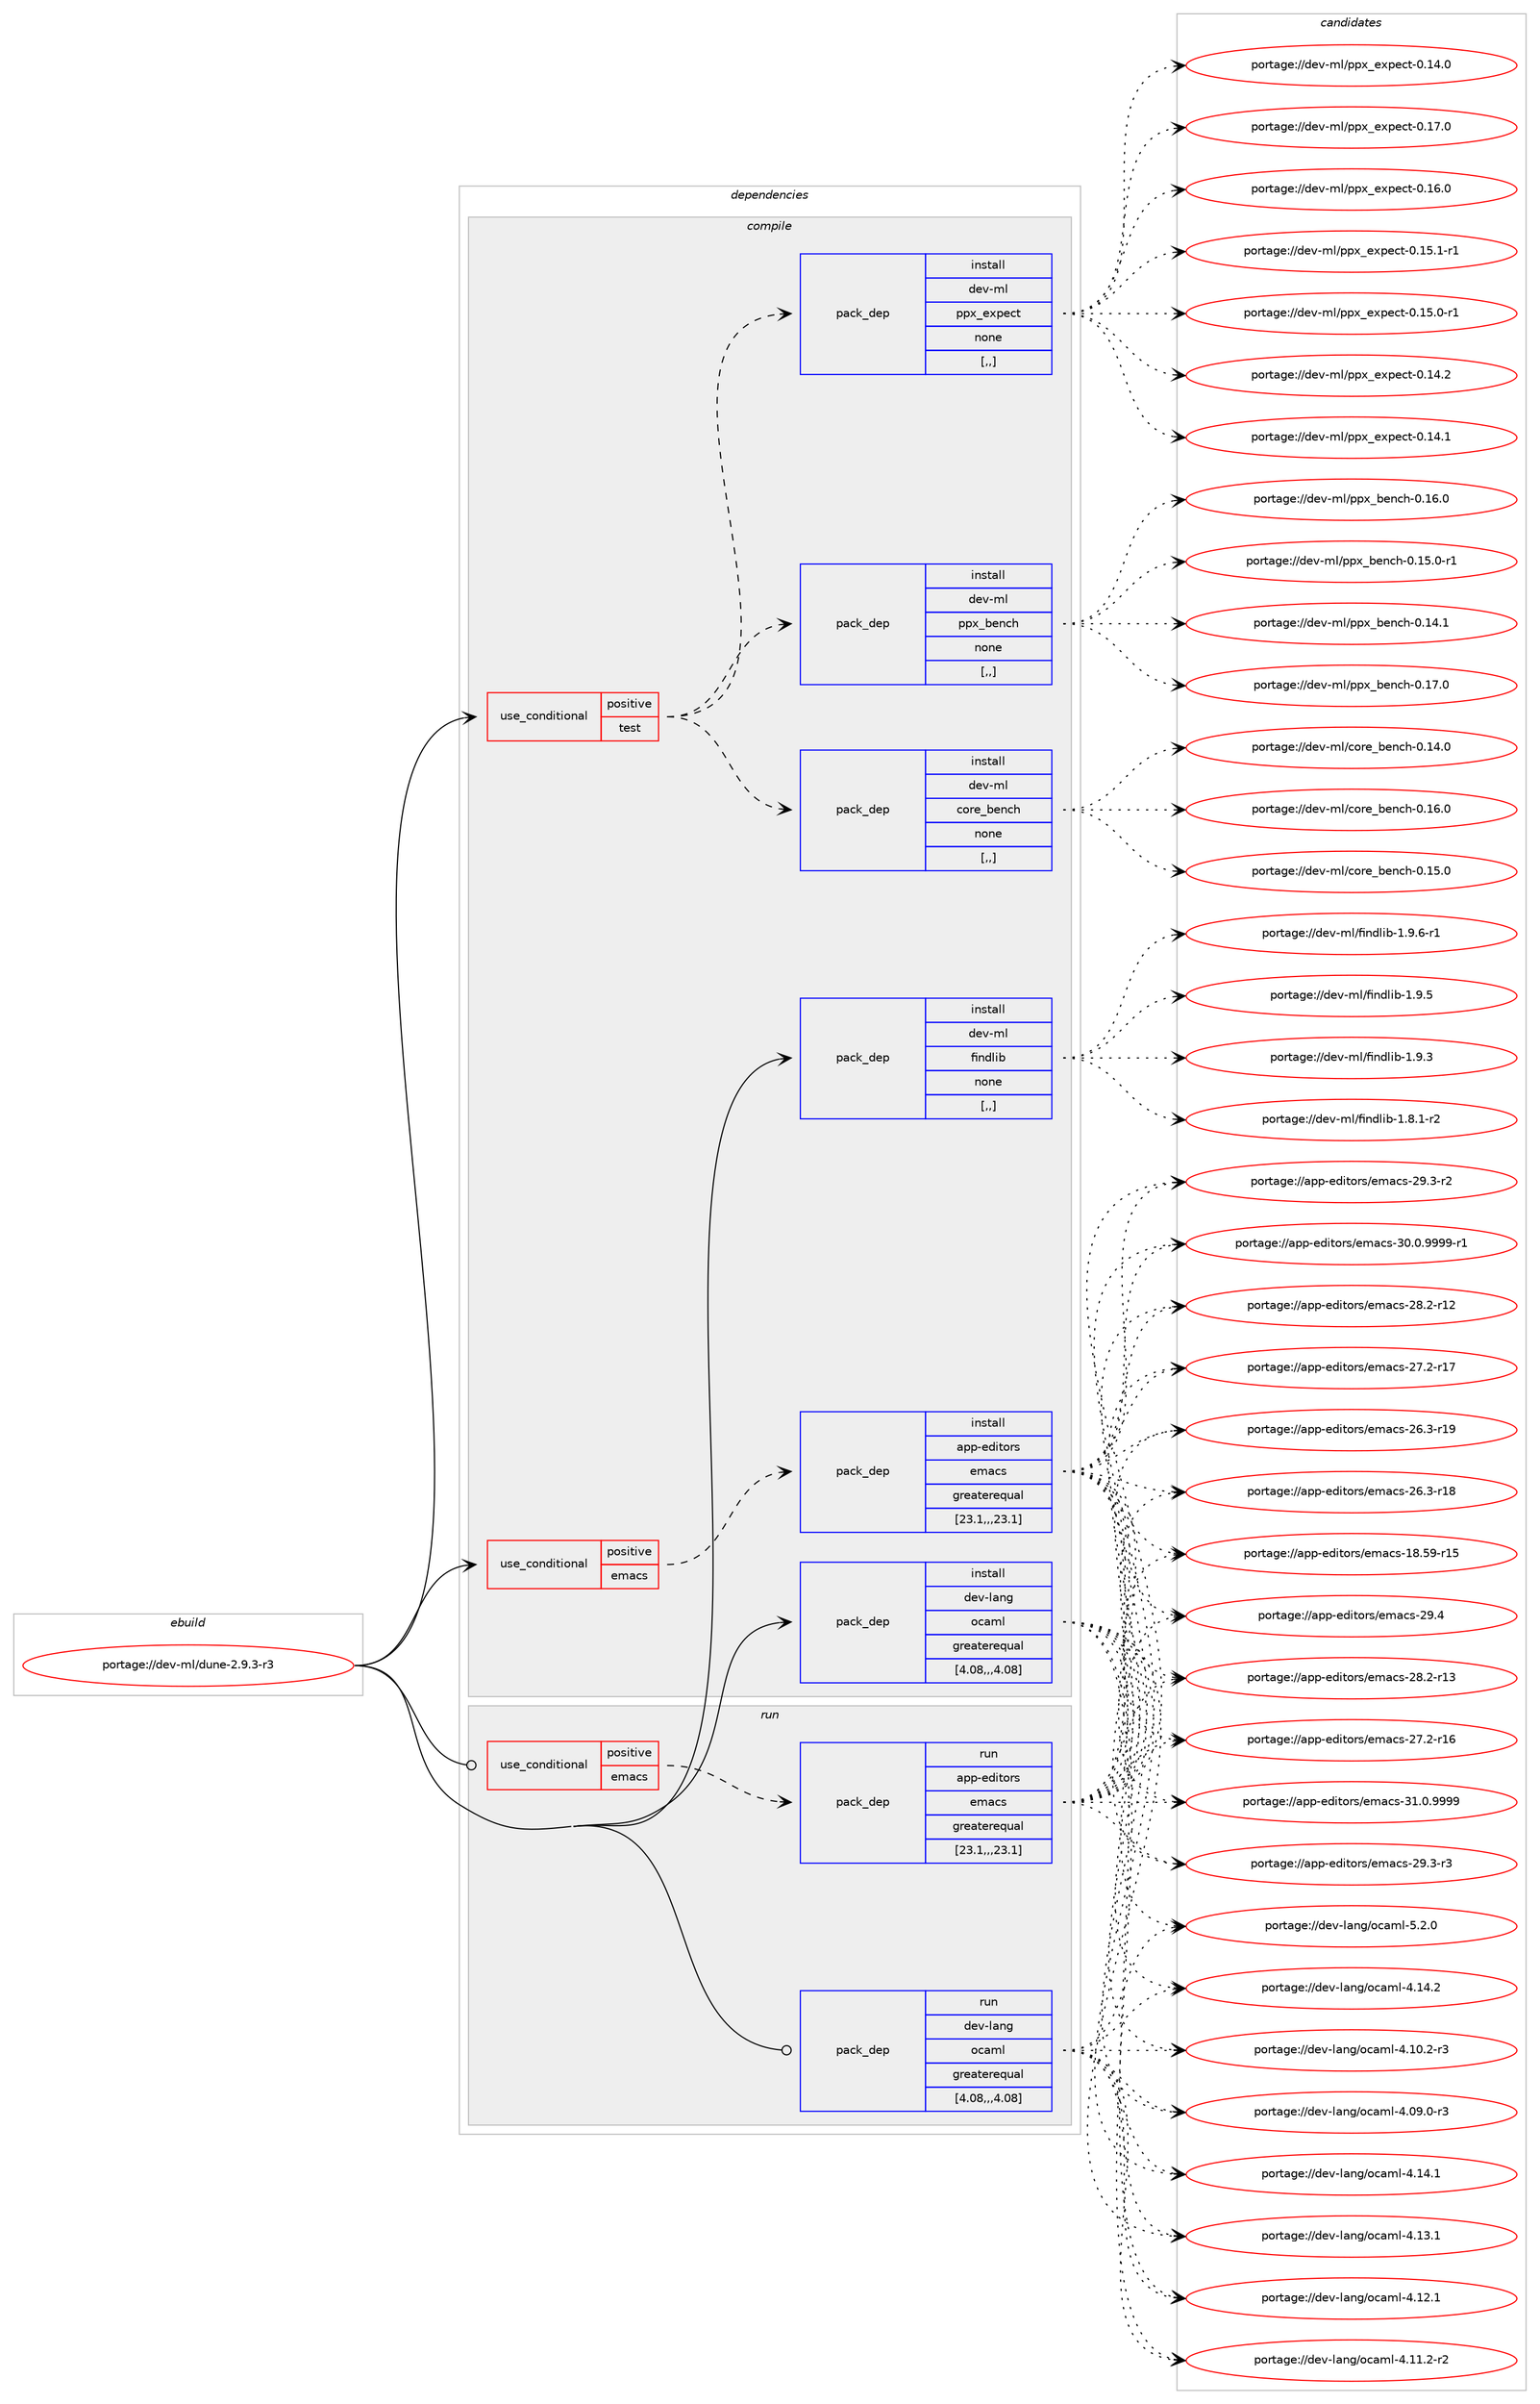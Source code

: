 digraph prolog {

# *************
# Graph options
# *************

newrank=true;
concentrate=true;
compound=true;
graph [rankdir=LR,fontname=Helvetica,fontsize=10,ranksep=1.5];#, ranksep=2.5, nodesep=0.2];
edge  [arrowhead=vee];
node  [fontname=Helvetica,fontsize=10];

# **********
# The ebuild
# **********

subgraph cluster_leftcol {
color=gray;
label=<<i>ebuild</i>>;
id [label="portage://dev-ml/dune-2.9.3-r3", color=red, width=4, href="../dev-ml/dune-2.9.3-r3.svg"];
}

# ****************
# The dependencies
# ****************

subgraph cluster_midcol {
color=gray;
label=<<i>dependencies</i>>;
subgraph cluster_compile {
fillcolor="#eeeeee";
style=filled;
label=<<i>compile</i>>;
subgraph cond29319 {
dependency119010 [label=<<TABLE BORDER="0" CELLBORDER="1" CELLSPACING="0" CELLPADDING="4"><TR><TD ROWSPAN="3" CELLPADDING="10">use_conditional</TD></TR><TR><TD>positive</TD></TR><TR><TD>emacs</TD></TR></TABLE>>, shape=none, color=red];
subgraph pack88492 {
dependency119011 [label=<<TABLE BORDER="0" CELLBORDER="1" CELLSPACING="0" CELLPADDING="4" WIDTH="220"><TR><TD ROWSPAN="6" CELLPADDING="30">pack_dep</TD></TR><TR><TD WIDTH="110">install</TD></TR><TR><TD>app-editors</TD></TR><TR><TD>emacs</TD></TR><TR><TD>greaterequal</TD></TR><TR><TD>[23.1,,,23.1]</TD></TR></TABLE>>, shape=none, color=blue];
}
dependency119010:e -> dependency119011:w [weight=20,style="dashed",arrowhead="vee"];
}
id:e -> dependency119010:w [weight=20,style="solid",arrowhead="vee"];
subgraph cond29320 {
dependency119012 [label=<<TABLE BORDER="0" CELLBORDER="1" CELLSPACING="0" CELLPADDING="4"><TR><TD ROWSPAN="3" CELLPADDING="10">use_conditional</TD></TR><TR><TD>positive</TD></TR><TR><TD>test</TD></TR></TABLE>>, shape=none, color=red];
subgraph pack88493 {
dependency119013 [label=<<TABLE BORDER="0" CELLBORDER="1" CELLSPACING="0" CELLPADDING="4" WIDTH="220"><TR><TD ROWSPAN="6" CELLPADDING="30">pack_dep</TD></TR><TR><TD WIDTH="110">install</TD></TR><TR><TD>dev-ml</TD></TR><TR><TD>core_bench</TD></TR><TR><TD>none</TD></TR><TR><TD>[,,]</TD></TR></TABLE>>, shape=none, color=blue];
}
dependency119012:e -> dependency119013:w [weight=20,style="dashed",arrowhead="vee"];
subgraph pack88494 {
dependency119014 [label=<<TABLE BORDER="0" CELLBORDER="1" CELLSPACING="0" CELLPADDING="4" WIDTH="220"><TR><TD ROWSPAN="6" CELLPADDING="30">pack_dep</TD></TR><TR><TD WIDTH="110">install</TD></TR><TR><TD>dev-ml</TD></TR><TR><TD>ppx_bench</TD></TR><TR><TD>none</TD></TR><TR><TD>[,,]</TD></TR></TABLE>>, shape=none, color=blue];
}
dependency119012:e -> dependency119014:w [weight=20,style="dashed",arrowhead="vee"];
subgraph pack88495 {
dependency119015 [label=<<TABLE BORDER="0" CELLBORDER="1" CELLSPACING="0" CELLPADDING="4" WIDTH="220"><TR><TD ROWSPAN="6" CELLPADDING="30">pack_dep</TD></TR><TR><TD WIDTH="110">install</TD></TR><TR><TD>dev-ml</TD></TR><TR><TD>ppx_expect</TD></TR><TR><TD>none</TD></TR><TR><TD>[,,]</TD></TR></TABLE>>, shape=none, color=blue];
}
dependency119012:e -> dependency119015:w [weight=20,style="dashed",arrowhead="vee"];
}
id:e -> dependency119012:w [weight=20,style="solid",arrowhead="vee"];
subgraph pack88496 {
dependency119016 [label=<<TABLE BORDER="0" CELLBORDER="1" CELLSPACING="0" CELLPADDING="4" WIDTH="220"><TR><TD ROWSPAN="6" CELLPADDING="30">pack_dep</TD></TR><TR><TD WIDTH="110">install</TD></TR><TR><TD>dev-lang</TD></TR><TR><TD>ocaml</TD></TR><TR><TD>greaterequal</TD></TR><TR><TD>[4.08,,,4.08]</TD></TR></TABLE>>, shape=none, color=blue];
}
id:e -> dependency119016:w [weight=20,style="solid",arrowhead="vee"];
subgraph pack88497 {
dependency119017 [label=<<TABLE BORDER="0" CELLBORDER="1" CELLSPACING="0" CELLPADDING="4" WIDTH="220"><TR><TD ROWSPAN="6" CELLPADDING="30">pack_dep</TD></TR><TR><TD WIDTH="110">install</TD></TR><TR><TD>dev-ml</TD></TR><TR><TD>findlib</TD></TR><TR><TD>none</TD></TR><TR><TD>[,,]</TD></TR></TABLE>>, shape=none, color=blue];
}
id:e -> dependency119017:w [weight=20,style="solid",arrowhead="vee"];
}
subgraph cluster_compileandrun {
fillcolor="#eeeeee";
style=filled;
label=<<i>compile and run</i>>;
}
subgraph cluster_run {
fillcolor="#eeeeee";
style=filled;
label=<<i>run</i>>;
subgraph cond29321 {
dependency119018 [label=<<TABLE BORDER="0" CELLBORDER="1" CELLSPACING="0" CELLPADDING="4"><TR><TD ROWSPAN="3" CELLPADDING="10">use_conditional</TD></TR><TR><TD>positive</TD></TR><TR><TD>emacs</TD></TR></TABLE>>, shape=none, color=red];
subgraph pack88498 {
dependency119019 [label=<<TABLE BORDER="0" CELLBORDER="1" CELLSPACING="0" CELLPADDING="4" WIDTH="220"><TR><TD ROWSPAN="6" CELLPADDING="30">pack_dep</TD></TR><TR><TD WIDTH="110">run</TD></TR><TR><TD>app-editors</TD></TR><TR><TD>emacs</TD></TR><TR><TD>greaterequal</TD></TR><TR><TD>[23.1,,,23.1]</TD></TR></TABLE>>, shape=none, color=blue];
}
dependency119018:e -> dependency119019:w [weight=20,style="dashed",arrowhead="vee"];
}
id:e -> dependency119018:w [weight=20,style="solid",arrowhead="odot"];
subgraph pack88499 {
dependency119020 [label=<<TABLE BORDER="0" CELLBORDER="1" CELLSPACING="0" CELLPADDING="4" WIDTH="220"><TR><TD ROWSPAN="6" CELLPADDING="30">pack_dep</TD></TR><TR><TD WIDTH="110">run</TD></TR><TR><TD>dev-lang</TD></TR><TR><TD>ocaml</TD></TR><TR><TD>greaterequal</TD></TR><TR><TD>[4.08,,,4.08]</TD></TR></TABLE>>, shape=none, color=blue];
}
id:e -> dependency119020:w [weight=20,style="solid",arrowhead="odot"];
}
}

# **************
# The candidates
# **************

subgraph cluster_choices {
rank=same;
color=gray;
label=<<i>candidates</i>>;

subgraph choice88492 {
color=black;
nodesep=1;
choice971121124510110010511611111411547101109979911545514946484657575757 [label="portage://app-editors/emacs-31.0.9999", color=red, width=4,href="../app-editors/emacs-31.0.9999.svg"];
choice9711211245101100105116111114115471011099799115455148464846575757574511449 [label="portage://app-editors/emacs-30.0.9999-r1", color=red, width=4,href="../app-editors/emacs-30.0.9999-r1.svg"];
choice97112112451011001051161111141154710110997991154550574652 [label="portage://app-editors/emacs-29.4", color=red, width=4,href="../app-editors/emacs-29.4.svg"];
choice971121124510110010511611111411547101109979911545505746514511451 [label="portage://app-editors/emacs-29.3-r3", color=red, width=4,href="../app-editors/emacs-29.3-r3.svg"];
choice971121124510110010511611111411547101109979911545505746514511450 [label="portage://app-editors/emacs-29.3-r2", color=red, width=4,href="../app-editors/emacs-29.3-r2.svg"];
choice97112112451011001051161111141154710110997991154550564650451144951 [label="portage://app-editors/emacs-28.2-r13", color=red, width=4,href="../app-editors/emacs-28.2-r13.svg"];
choice97112112451011001051161111141154710110997991154550564650451144950 [label="portage://app-editors/emacs-28.2-r12", color=red, width=4,href="../app-editors/emacs-28.2-r12.svg"];
choice97112112451011001051161111141154710110997991154550554650451144955 [label="portage://app-editors/emacs-27.2-r17", color=red, width=4,href="../app-editors/emacs-27.2-r17.svg"];
choice97112112451011001051161111141154710110997991154550554650451144954 [label="portage://app-editors/emacs-27.2-r16", color=red, width=4,href="../app-editors/emacs-27.2-r16.svg"];
choice97112112451011001051161111141154710110997991154550544651451144957 [label="portage://app-editors/emacs-26.3-r19", color=red, width=4,href="../app-editors/emacs-26.3-r19.svg"];
choice97112112451011001051161111141154710110997991154550544651451144956 [label="portage://app-editors/emacs-26.3-r18", color=red, width=4,href="../app-editors/emacs-26.3-r18.svg"];
choice9711211245101100105116111114115471011099799115454956465357451144953 [label="portage://app-editors/emacs-18.59-r15", color=red, width=4,href="../app-editors/emacs-18.59-r15.svg"];
dependency119011:e -> choice971121124510110010511611111411547101109979911545514946484657575757:w [style=dotted,weight="100"];
dependency119011:e -> choice9711211245101100105116111114115471011099799115455148464846575757574511449:w [style=dotted,weight="100"];
dependency119011:e -> choice97112112451011001051161111141154710110997991154550574652:w [style=dotted,weight="100"];
dependency119011:e -> choice971121124510110010511611111411547101109979911545505746514511451:w [style=dotted,weight="100"];
dependency119011:e -> choice971121124510110010511611111411547101109979911545505746514511450:w [style=dotted,weight="100"];
dependency119011:e -> choice97112112451011001051161111141154710110997991154550564650451144951:w [style=dotted,weight="100"];
dependency119011:e -> choice97112112451011001051161111141154710110997991154550564650451144950:w [style=dotted,weight="100"];
dependency119011:e -> choice97112112451011001051161111141154710110997991154550554650451144955:w [style=dotted,weight="100"];
dependency119011:e -> choice97112112451011001051161111141154710110997991154550554650451144954:w [style=dotted,weight="100"];
dependency119011:e -> choice97112112451011001051161111141154710110997991154550544651451144957:w [style=dotted,weight="100"];
dependency119011:e -> choice97112112451011001051161111141154710110997991154550544651451144956:w [style=dotted,weight="100"];
dependency119011:e -> choice9711211245101100105116111114115471011099799115454956465357451144953:w [style=dotted,weight="100"];
}
subgraph choice88493 {
color=black;
nodesep=1;
choice10010111845109108479911111410195981011109910445484649544648 [label="portage://dev-ml/core_bench-0.16.0", color=red, width=4,href="../dev-ml/core_bench-0.16.0.svg"];
choice10010111845109108479911111410195981011109910445484649534648 [label="portage://dev-ml/core_bench-0.15.0", color=red, width=4,href="../dev-ml/core_bench-0.15.0.svg"];
choice10010111845109108479911111410195981011109910445484649524648 [label="portage://dev-ml/core_bench-0.14.0", color=red, width=4,href="../dev-ml/core_bench-0.14.0.svg"];
dependency119013:e -> choice10010111845109108479911111410195981011109910445484649544648:w [style=dotted,weight="100"];
dependency119013:e -> choice10010111845109108479911111410195981011109910445484649534648:w [style=dotted,weight="100"];
dependency119013:e -> choice10010111845109108479911111410195981011109910445484649524648:w [style=dotted,weight="100"];
}
subgraph choice88494 {
color=black;
nodesep=1;
choice100101118451091084711211212095981011109910445484649554648 [label="portage://dev-ml/ppx_bench-0.17.0", color=red, width=4,href="../dev-ml/ppx_bench-0.17.0.svg"];
choice100101118451091084711211212095981011109910445484649544648 [label="portage://dev-ml/ppx_bench-0.16.0", color=red, width=4,href="../dev-ml/ppx_bench-0.16.0.svg"];
choice1001011184510910847112112120959810111099104454846495346484511449 [label="portage://dev-ml/ppx_bench-0.15.0-r1", color=red, width=4,href="../dev-ml/ppx_bench-0.15.0-r1.svg"];
choice100101118451091084711211212095981011109910445484649524649 [label="portage://dev-ml/ppx_bench-0.14.1", color=red, width=4,href="../dev-ml/ppx_bench-0.14.1.svg"];
dependency119014:e -> choice100101118451091084711211212095981011109910445484649554648:w [style=dotted,weight="100"];
dependency119014:e -> choice100101118451091084711211212095981011109910445484649544648:w [style=dotted,weight="100"];
dependency119014:e -> choice1001011184510910847112112120959810111099104454846495346484511449:w [style=dotted,weight="100"];
dependency119014:e -> choice100101118451091084711211212095981011109910445484649524649:w [style=dotted,weight="100"];
}
subgraph choice88495 {
color=black;
nodesep=1;
choice1001011184510910847112112120951011201121019911645484649554648 [label="portage://dev-ml/ppx_expect-0.17.0", color=red, width=4,href="../dev-ml/ppx_expect-0.17.0.svg"];
choice1001011184510910847112112120951011201121019911645484649544648 [label="portage://dev-ml/ppx_expect-0.16.0", color=red, width=4,href="../dev-ml/ppx_expect-0.16.0.svg"];
choice10010111845109108471121121209510112011210199116454846495346494511449 [label="portage://dev-ml/ppx_expect-0.15.1-r1", color=red, width=4,href="../dev-ml/ppx_expect-0.15.1-r1.svg"];
choice10010111845109108471121121209510112011210199116454846495346484511449 [label="portage://dev-ml/ppx_expect-0.15.0-r1", color=red, width=4,href="../dev-ml/ppx_expect-0.15.0-r1.svg"];
choice1001011184510910847112112120951011201121019911645484649524650 [label="portage://dev-ml/ppx_expect-0.14.2", color=red, width=4,href="../dev-ml/ppx_expect-0.14.2.svg"];
choice1001011184510910847112112120951011201121019911645484649524649 [label="portage://dev-ml/ppx_expect-0.14.1", color=red, width=4,href="../dev-ml/ppx_expect-0.14.1.svg"];
choice1001011184510910847112112120951011201121019911645484649524648 [label="portage://dev-ml/ppx_expect-0.14.0", color=red, width=4,href="../dev-ml/ppx_expect-0.14.0.svg"];
dependency119015:e -> choice1001011184510910847112112120951011201121019911645484649554648:w [style=dotted,weight="100"];
dependency119015:e -> choice1001011184510910847112112120951011201121019911645484649544648:w [style=dotted,weight="100"];
dependency119015:e -> choice10010111845109108471121121209510112011210199116454846495346494511449:w [style=dotted,weight="100"];
dependency119015:e -> choice10010111845109108471121121209510112011210199116454846495346484511449:w [style=dotted,weight="100"];
dependency119015:e -> choice1001011184510910847112112120951011201121019911645484649524650:w [style=dotted,weight="100"];
dependency119015:e -> choice1001011184510910847112112120951011201121019911645484649524649:w [style=dotted,weight="100"];
dependency119015:e -> choice1001011184510910847112112120951011201121019911645484649524648:w [style=dotted,weight="100"];
}
subgraph choice88496 {
color=black;
nodesep=1;
choice1001011184510897110103471119997109108455346504648 [label="portage://dev-lang/ocaml-5.2.0", color=red, width=4,href="../dev-lang/ocaml-5.2.0.svg"];
choice100101118451089711010347111999710910845524649524650 [label="portage://dev-lang/ocaml-4.14.2", color=red, width=4,href="../dev-lang/ocaml-4.14.2.svg"];
choice100101118451089711010347111999710910845524649524649 [label="portage://dev-lang/ocaml-4.14.1", color=red, width=4,href="../dev-lang/ocaml-4.14.1.svg"];
choice100101118451089711010347111999710910845524649514649 [label="portage://dev-lang/ocaml-4.13.1", color=red, width=4,href="../dev-lang/ocaml-4.13.1.svg"];
choice100101118451089711010347111999710910845524649504649 [label="portage://dev-lang/ocaml-4.12.1", color=red, width=4,href="../dev-lang/ocaml-4.12.1.svg"];
choice1001011184510897110103471119997109108455246494946504511450 [label="portage://dev-lang/ocaml-4.11.2-r2", color=red, width=4,href="../dev-lang/ocaml-4.11.2-r2.svg"];
choice1001011184510897110103471119997109108455246494846504511451 [label="portage://dev-lang/ocaml-4.10.2-r3", color=red, width=4,href="../dev-lang/ocaml-4.10.2-r3.svg"];
choice1001011184510897110103471119997109108455246485746484511451 [label="portage://dev-lang/ocaml-4.09.0-r3", color=red, width=4,href="../dev-lang/ocaml-4.09.0-r3.svg"];
dependency119016:e -> choice1001011184510897110103471119997109108455346504648:w [style=dotted,weight="100"];
dependency119016:e -> choice100101118451089711010347111999710910845524649524650:w [style=dotted,weight="100"];
dependency119016:e -> choice100101118451089711010347111999710910845524649524649:w [style=dotted,weight="100"];
dependency119016:e -> choice100101118451089711010347111999710910845524649514649:w [style=dotted,weight="100"];
dependency119016:e -> choice100101118451089711010347111999710910845524649504649:w [style=dotted,weight="100"];
dependency119016:e -> choice1001011184510897110103471119997109108455246494946504511450:w [style=dotted,weight="100"];
dependency119016:e -> choice1001011184510897110103471119997109108455246494846504511451:w [style=dotted,weight="100"];
dependency119016:e -> choice1001011184510897110103471119997109108455246485746484511451:w [style=dotted,weight="100"];
}
subgraph choice88497 {
color=black;
nodesep=1;
choice1001011184510910847102105110100108105984549465746544511449 [label="portage://dev-ml/findlib-1.9.6-r1", color=red, width=4,href="../dev-ml/findlib-1.9.6-r1.svg"];
choice100101118451091084710210511010010810598454946574653 [label="portage://dev-ml/findlib-1.9.5", color=red, width=4,href="../dev-ml/findlib-1.9.5.svg"];
choice100101118451091084710210511010010810598454946574651 [label="portage://dev-ml/findlib-1.9.3", color=red, width=4,href="../dev-ml/findlib-1.9.3.svg"];
choice1001011184510910847102105110100108105984549465646494511450 [label="portage://dev-ml/findlib-1.8.1-r2", color=red, width=4,href="../dev-ml/findlib-1.8.1-r2.svg"];
dependency119017:e -> choice1001011184510910847102105110100108105984549465746544511449:w [style=dotted,weight="100"];
dependency119017:e -> choice100101118451091084710210511010010810598454946574653:w [style=dotted,weight="100"];
dependency119017:e -> choice100101118451091084710210511010010810598454946574651:w [style=dotted,weight="100"];
dependency119017:e -> choice1001011184510910847102105110100108105984549465646494511450:w [style=dotted,weight="100"];
}
subgraph choice88498 {
color=black;
nodesep=1;
choice971121124510110010511611111411547101109979911545514946484657575757 [label="portage://app-editors/emacs-31.0.9999", color=red, width=4,href="../app-editors/emacs-31.0.9999.svg"];
choice9711211245101100105116111114115471011099799115455148464846575757574511449 [label="portage://app-editors/emacs-30.0.9999-r1", color=red, width=4,href="../app-editors/emacs-30.0.9999-r1.svg"];
choice97112112451011001051161111141154710110997991154550574652 [label="portage://app-editors/emacs-29.4", color=red, width=4,href="../app-editors/emacs-29.4.svg"];
choice971121124510110010511611111411547101109979911545505746514511451 [label="portage://app-editors/emacs-29.3-r3", color=red, width=4,href="../app-editors/emacs-29.3-r3.svg"];
choice971121124510110010511611111411547101109979911545505746514511450 [label="portage://app-editors/emacs-29.3-r2", color=red, width=4,href="../app-editors/emacs-29.3-r2.svg"];
choice97112112451011001051161111141154710110997991154550564650451144951 [label="portage://app-editors/emacs-28.2-r13", color=red, width=4,href="../app-editors/emacs-28.2-r13.svg"];
choice97112112451011001051161111141154710110997991154550564650451144950 [label="portage://app-editors/emacs-28.2-r12", color=red, width=4,href="../app-editors/emacs-28.2-r12.svg"];
choice97112112451011001051161111141154710110997991154550554650451144955 [label="portage://app-editors/emacs-27.2-r17", color=red, width=4,href="../app-editors/emacs-27.2-r17.svg"];
choice97112112451011001051161111141154710110997991154550554650451144954 [label="portage://app-editors/emacs-27.2-r16", color=red, width=4,href="../app-editors/emacs-27.2-r16.svg"];
choice97112112451011001051161111141154710110997991154550544651451144957 [label="portage://app-editors/emacs-26.3-r19", color=red, width=4,href="../app-editors/emacs-26.3-r19.svg"];
choice97112112451011001051161111141154710110997991154550544651451144956 [label="portage://app-editors/emacs-26.3-r18", color=red, width=4,href="../app-editors/emacs-26.3-r18.svg"];
choice9711211245101100105116111114115471011099799115454956465357451144953 [label="portage://app-editors/emacs-18.59-r15", color=red, width=4,href="../app-editors/emacs-18.59-r15.svg"];
dependency119019:e -> choice971121124510110010511611111411547101109979911545514946484657575757:w [style=dotted,weight="100"];
dependency119019:e -> choice9711211245101100105116111114115471011099799115455148464846575757574511449:w [style=dotted,weight="100"];
dependency119019:e -> choice97112112451011001051161111141154710110997991154550574652:w [style=dotted,weight="100"];
dependency119019:e -> choice971121124510110010511611111411547101109979911545505746514511451:w [style=dotted,weight="100"];
dependency119019:e -> choice971121124510110010511611111411547101109979911545505746514511450:w [style=dotted,weight="100"];
dependency119019:e -> choice97112112451011001051161111141154710110997991154550564650451144951:w [style=dotted,weight="100"];
dependency119019:e -> choice97112112451011001051161111141154710110997991154550564650451144950:w [style=dotted,weight="100"];
dependency119019:e -> choice97112112451011001051161111141154710110997991154550554650451144955:w [style=dotted,weight="100"];
dependency119019:e -> choice97112112451011001051161111141154710110997991154550554650451144954:w [style=dotted,weight="100"];
dependency119019:e -> choice97112112451011001051161111141154710110997991154550544651451144957:w [style=dotted,weight="100"];
dependency119019:e -> choice97112112451011001051161111141154710110997991154550544651451144956:w [style=dotted,weight="100"];
dependency119019:e -> choice9711211245101100105116111114115471011099799115454956465357451144953:w [style=dotted,weight="100"];
}
subgraph choice88499 {
color=black;
nodesep=1;
choice1001011184510897110103471119997109108455346504648 [label="portage://dev-lang/ocaml-5.2.0", color=red, width=4,href="../dev-lang/ocaml-5.2.0.svg"];
choice100101118451089711010347111999710910845524649524650 [label="portage://dev-lang/ocaml-4.14.2", color=red, width=4,href="../dev-lang/ocaml-4.14.2.svg"];
choice100101118451089711010347111999710910845524649524649 [label="portage://dev-lang/ocaml-4.14.1", color=red, width=4,href="../dev-lang/ocaml-4.14.1.svg"];
choice100101118451089711010347111999710910845524649514649 [label="portage://dev-lang/ocaml-4.13.1", color=red, width=4,href="../dev-lang/ocaml-4.13.1.svg"];
choice100101118451089711010347111999710910845524649504649 [label="portage://dev-lang/ocaml-4.12.1", color=red, width=4,href="../dev-lang/ocaml-4.12.1.svg"];
choice1001011184510897110103471119997109108455246494946504511450 [label="portage://dev-lang/ocaml-4.11.2-r2", color=red, width=4,href="../dev-lang/ocaml-4.11.2-r2.svg"];
choice1001011184510897110103471119997109108455246494846504511451 [label="portage://dev-lang/ocaml-4.10.2-r3", color=red, width=4,href="../dev-lang/ocaml-4.10.2-r3.svg"];
choice1001011184510897110103471119997109108455246485746484511451 [label="portage://dev-lang/ocaml-4.09.0-r3", color=red, width=4,href="../dev-lang/ocaml-4.09.0-r3.svg"];
dependency119020:e -> choice1001011184510897110103471119997109108455346504648:w [style=dotted,weight="100"];
dependency119020:e -> choice100101118451089711010347111999710910845524649524650:w [style=dotted,weight="100"];
dependency119020:e -> choice100101118451089711010347111999710910845524649524649:w [style=dotted,weight="100"];
dependency119020:e -> choice100101118451089711010347111999710910845524649514649:w [style=dotted,weight="100"];
dependency119020:e -> choice100101118451089711010347111999710910845524649504649:w [style=dotted,weight="100"];
dependency119020:e -> choice1001011184510897110103471119997109108455246494946504511450:w [style=dotted,weight="100"];
dependency119020:e -> choice1001011184510897110103471119997109108455246494846504511451:w [style=dotted,weight="100"];
dependency119020:e -> choice1001011184510897110103471119997109108455246485746484511451:w [style=dotted,weight="100"];
}
}

}
